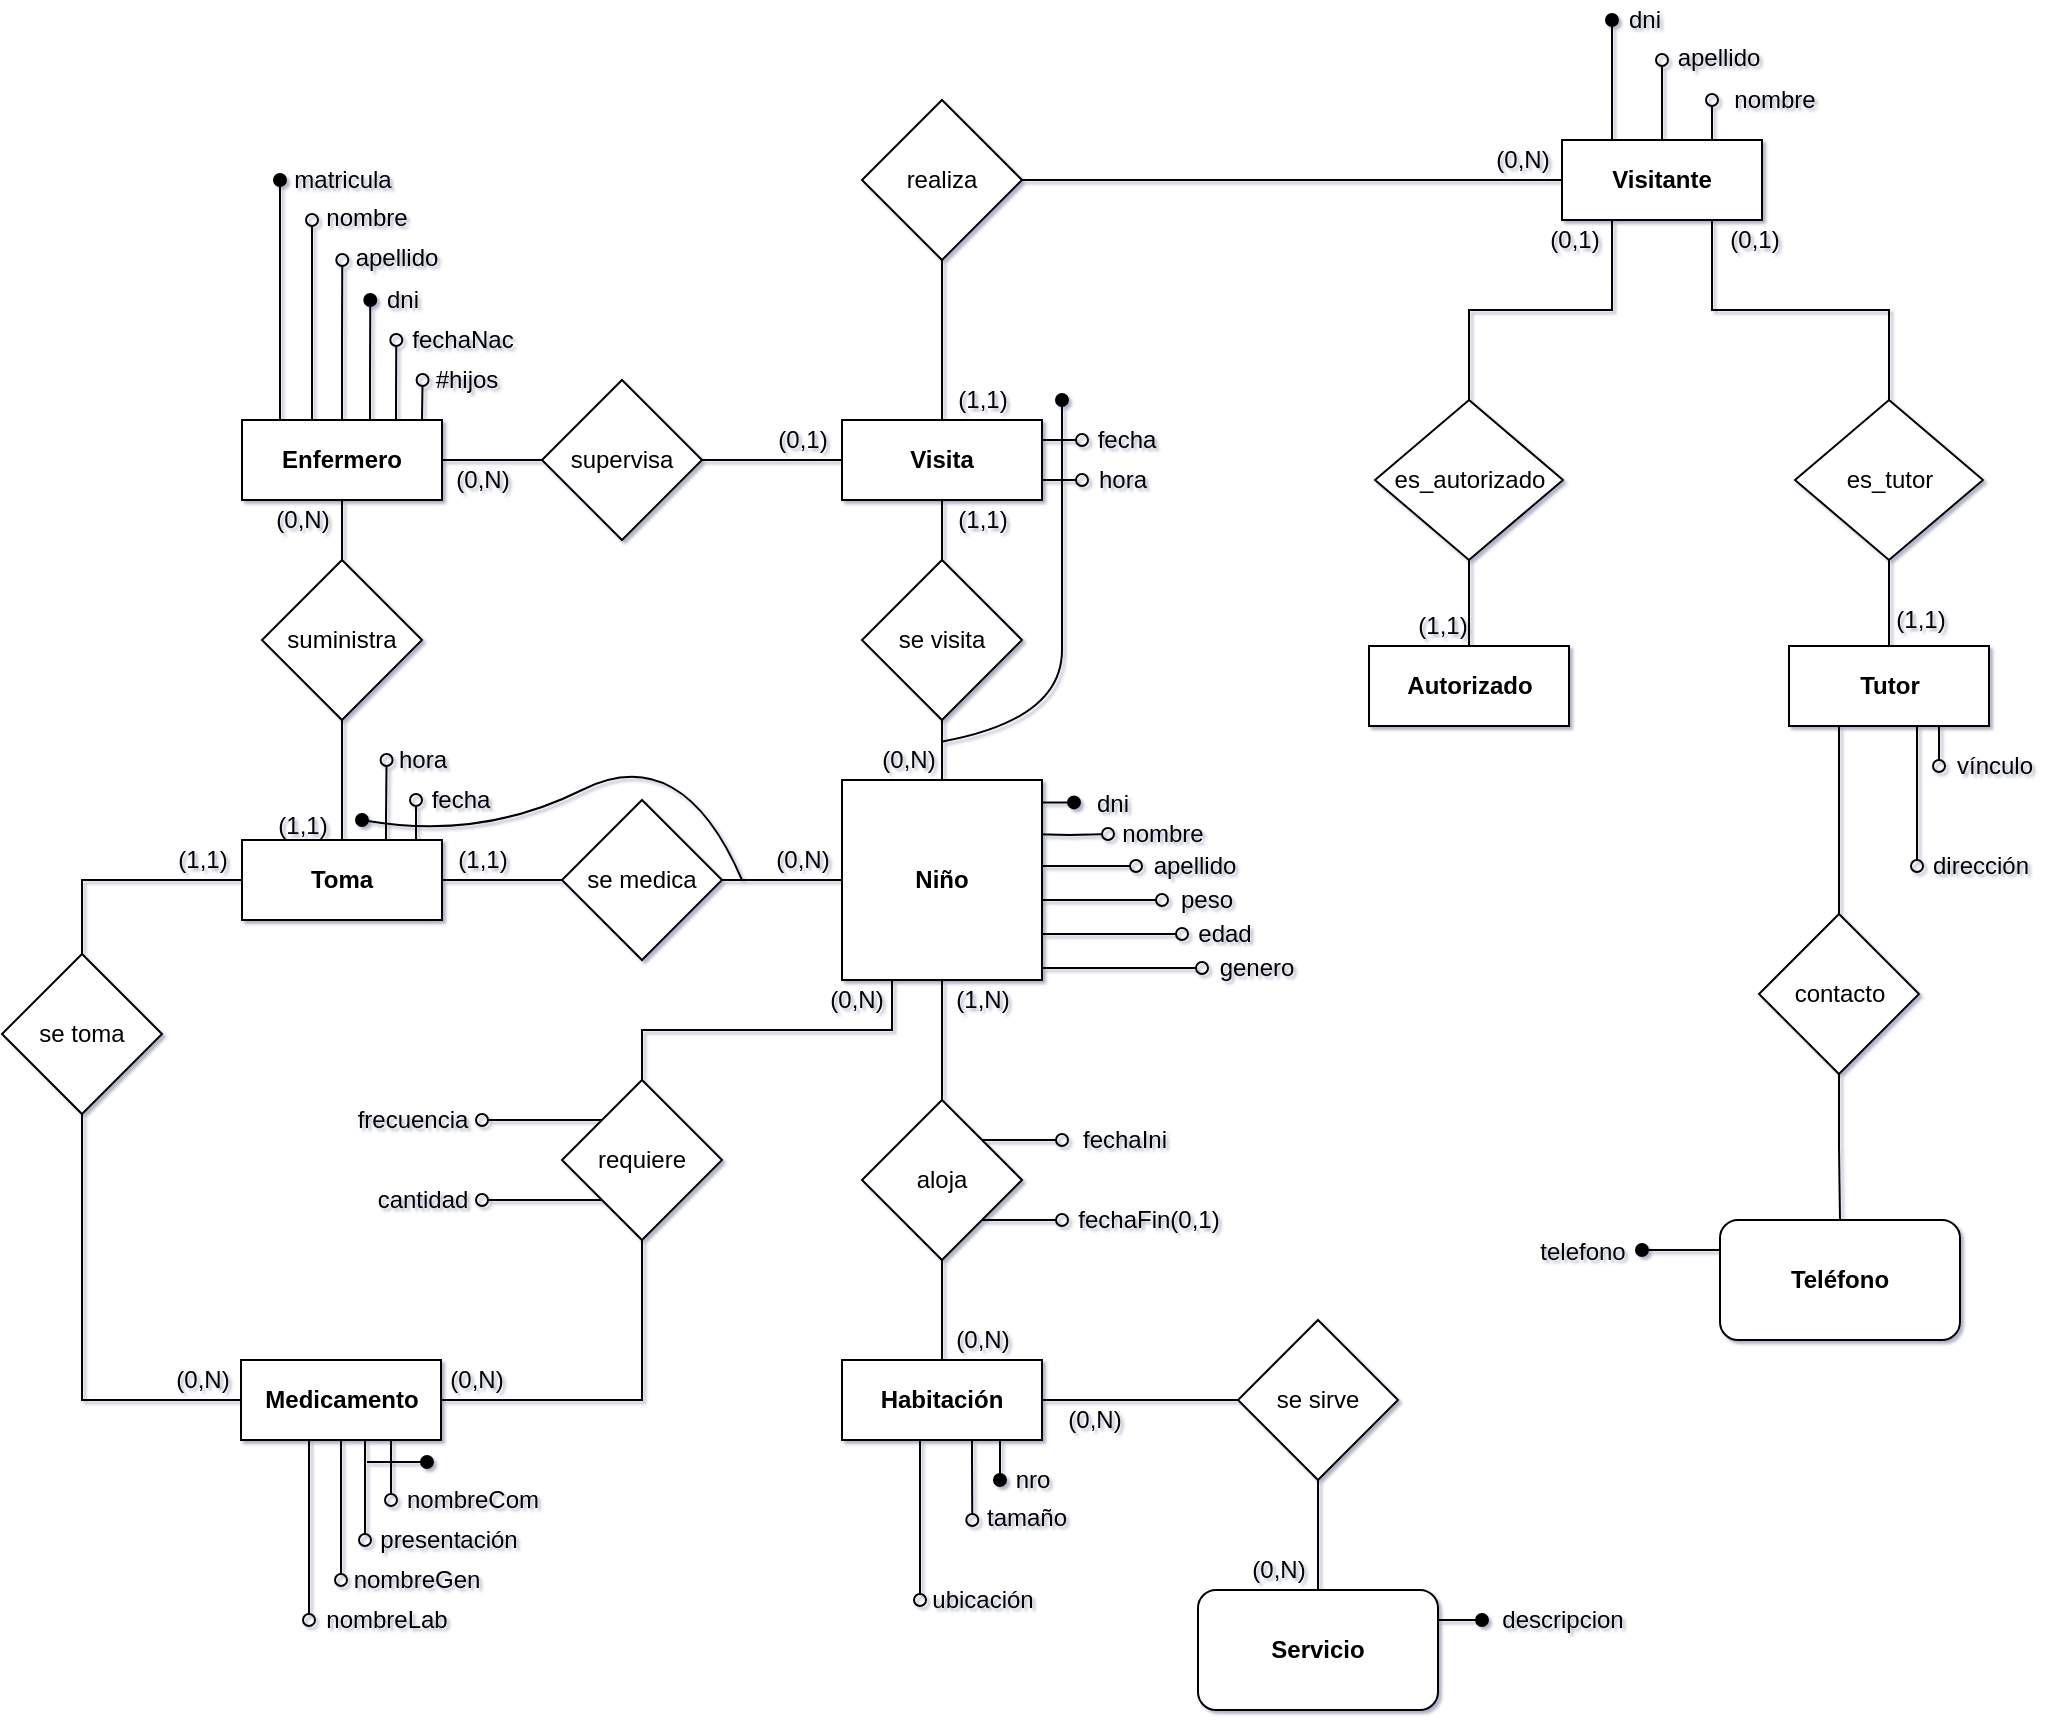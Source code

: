 <mxfile version="17.4.5" type="github"><diagram id="ZYVVKtb8utbKUZH2lx0a" name="Página-1"><mxGraphModel dx="1695" dy="1655" grid="1" gridSize="10" guides="1" tooltips="1" connect="1" arrows="1" fold="1" page="1" pageScale="1" pageWidth="827" pageHeight="1169" background="none" math="0" shadow="1"><root><mxCell id="0"/><mxCell id="1" parent="0"/><mxCell id="OvHx3TqHr2t8oJDqC7Or-1" style="edgeStyle=orthogonalEdgeStyle;rounded=0;orthogonalLoop=1;jettySize=auto;html=1;exitX=0.75;exitY=1;exitDx=0;exitDy=0;startArrow=none;startFill=0;endArrow=oval;endFill=1;" parent="1" edge="1"><mxGeometry relative="1" as="geometry"><mxPoint x="279" y="530" as="targetPoint"/><mxPoint x="279" y="510" as="sourcePoint"/></mxGeometry></mxCell><mxCell id="OvHx3TqHr2t8oJDqC7Or-2" style="edgeStyle=orthogonalEdgeStyle;rounded=0;orthogonalLoop=1;jettySize=auto;html=1;exitX=0.5;exitY=1;exitDx=0;exitDy=0;startArrow=none;startFill=0;endArrow=oval;endFill=0;" parent="1" edge="1"><mxGeometry relative="1" as="geometry"><mxPoint x="265.143" y="550" as="targetPoint"/><mxPoint x="265" y="510" as="sourcePoint"/><Array as="points"><mxPoint x="265" y="520"/><mxPoint x="265" y="520"/></Array></mxGeometry></mxCell><mxCell id="OvHx3TqHr2t8oJDqC7Or-4" style="edgeStyle=orthogonalEdgeStyle;rounded=0;orthogonalLoop=1;jettySize=auto;html=1;exitX=0.25;exitY=1;exitDx=0;exitDy=0;startArrow=none;startFill=0;endArrow=oval;endFill=0;" parent="1" edge="1"><mxGeometry relative="1" as="geometry"><mxPoint x="239" y="590" as="targetPoint"/><mxPoint x="239" y="510" as="sourcePoint"/></mxGeometry></mxCell><mxCell id="YLSnhemmMj4vCAvOX7F_-20" style="edgeStyle=orthogonalEdgeStyle;rounded=0;orthogonalLoop=1;jettySize=auto;html=1;exitX=1;exitY=0.5;exitDx=0;exitDy=0;entryX=0;entryY=0.5;entryDx=0;entryDy=0;endArrow=none;endFill=0;" edge="1" parent="1" source="ldB5xFA6lpnTHOYbWixm-1" target="YLSnhemmMj4vCAvOX7F_-19"><mxGeometry relative="1" as="geometry"/></mxCell><mxCell id="ldB5xFA6lpnTHOYbWixm-1" value="Habitación" style="rounded=0;whiteSpace=wrap;html=1;fontStyle=1" parent="1" vertex="1"><mxGeometry x="200" y="470" width="100" height="40" as="geometry"/></mxCell><mxCell id="OvHx3TqHr2t8oJDqC7Or-9" style="edgeStyle=orthogonalEdgeStyle;rounded=0;orthogonalLoop=1;jettySize=auto;html=1;exitX=0.75;exitY=0;exitDx=0;exitDy=0;startArrow=none;startFill=0;endArrow=oval;endFill=0;" parent="1" edge="1"><mxGeometry relative="1" as="geometry"><mxPoint x="-9.714" y="-20" as="targetPoint"/><mxPoint x="-10" as="sourcePoint"/></mxGeometry></mxCell><mxCell id="OvHx3TqHr2t8oJDqC7Or-10" style="edgeStyle=orthogonalEdgeStyle;rounded=0;orthogonalLoop=1;jettySize=auto;html=1;exitX=0.5;exitY=0;exitDx=0;exitDy=0;startArrow=none;startFill=0;endArrow=oval;endFill=0;" parent="1" edge="1"><mxGeometry relative="1" as="geometry"><mxPoint x="-22.857" y="-40" as="targetPoint"/><mxPoint x="-23" as="sourcePoint"/><Array as="points"><mxPoint x="-23" y="-10"/><mxPoint x="-23" y="-10"/></Array></mxGeometry></mxCell><mxCell id="OvHx3TqHr2t8oJDqC7Or-11" style="edgeStyle=orthogonalEdgeStyle;rounded=0;orthogonalLoop=1;jettySize=auto;html=1;exitX=0.5;exitY=0;exitDx=0;exitDy=0;startArrow=none;startFill=0;endArrow=oval;endFill=1;" parent="1" edge="1"><mxGeometry relative="1" as="geometry"><mxPoint x="-35.857" y="-60" as="targetPoint"/><mxPoint x="-36" as="sourcePoint"/><Array as="points"><mxPoint x="-36" y="-20"/><mxPoint x="-36" y="-20"/></Array></mxGeometry></mxCell><mxCell id="OvHx3TqHr2t8oJDqC7Or-12" style="edgeStyle=orthogonalEdgeStyle;rounded=0;orthogonalLoop=1;jettySize=auto;html=1;exitX=0.5;exitY=0;exitDx=0;exitDy=0;startArrow=none;startFill=0;endArrow=oval;endFill=0;" parent="1" source="ldB5xFA6lpnTHOYbWixm-2" edge="1"><mxGeometry relative="1" as="geometry"><mxPoint x="-49.857" y="-80" as="targetPoint"/></mxGeometry></mxCell><mxCell id="OvHx3TqHr2t8oJDqC7Or-13" style="edgeStyle=orthogonalEdgeStyle;rounded=0;orthogonalLoop=1;jettySize=auto;html=1;exitX=0.25;exitY=0;exitDx=0;exitDy=0;startArrow=none;startFill=0;endArrow=oval;endFill=0;" parent="1" edge="1"><mxGeometry relative="1" as="geometry"><mxPoint x="-65" y="-100" as="targetPoint"/><mxPoint x="-65" as="sourcePoint"/></mxGeometry></mxCell><mxCell id="OvHx3TqHr2t8oJDqC7Or-14" style="edgeStyle=orthogonalEdgeStyle;rounded=0;orthogonalLoop=1;jettySize=auto;html=1;exitX=0.25;exitY=0;exitDx=0;exitDy=0;startArrow=none;startFill=0;endArrow=oval;endFill=1;" parent="1" edge="1"><mxGeometry relative="1" as="geometry"><mxPoint x="-81" y="-120" as="targetPoint"/><mxPoint x="-81" as="sourcePoint"/></mxGeometry></mxCell><mxCell id="ldB5xFA6lpnTHOYbWixm-2" value="Enfermero" style="rounded=0;whiteSpace=wrap;html=1;fontStyle=1" parent="1" vertex="1"><mxGeometry x="-100" width="100" height="40" as="geometry"/></mxCell><mxCell id="ldB5xFA6lpnTHOYbWixm-5" style="rounded=0;orthogonalLoop=1;jettySize=auto;html=1;exitX=0.5;exitY=1;exitDx=0;exitDy=0;entryX=0.5;entryY=0;entryDx=0;entryDy=0;edgeStyle=orthogonalEdgeStyle;endArrow=none;endFill=0;" parent="1" source="ldB5xFA6lpnTHOYbWixm-3" target="ldB5xFA6lpnTHOYbWixm-4" edge="1"><mxGeometry relative="1" as="geometry"/></mxCell><mxCell id="OvHx3TqHr2t8oJDqC7Or-21" style="edgeStyle=orthogonalEdgeStyle;rounded=0;orthogonalLoop=1;jettySize=auto;html=1;exitX=0.983;exitY=0.142;exitDx=0;exitDy=0;startArrow=none;startFill=0;endArrow=oval;endFill=1;exitPerimeter=0;" parent="1" edge="1"><mxGeometry relative="1" as="geometry"><mxPoint x="316" y="191" as="targetPoint"/><mxPoint x="284.3" y="191.2" as="sourcePoint"/></mxGeometry></mxCell><mxCell id="OvHx3TqHr2t8oJDqC7Or-23" style="edgeStyle=orthogonalEdgeStyle;rounded=0;orthogonalLoop=1;jettySize=auto;html=1;exitX=1;exitY=0.75;exitDx=0;exitDy=0;startArrow=none;startFill=0;endArrow=oval;endFill=0;" parent="1" edge="1"><mxGeometry relative="1" as="geometry"><mxPoint x="293" y="207" as="sourcePoint"/><mxPoint x="333" y="207" as="targetPoint"/></mxGeometry></mxCell><mxCell id="OvHx3TqHr2t8oJDqC7Or-25" style="edgeStyle=orthogonalEdgeStyle;rounded=0;orthogonalLoop=1;jettySize=auto;html=1;exitX=1;exitY=0.5;exitDx=0;exitDy=0;startArrow=none;startFill=0;endArrow=oval;endFill=0;" parent="1" edge="1"><mxGeometry relative="1" as="geometry"><mxPoint x="347" y="223" as="targetPoint"/><mxPoint x="297" y="223" as="sourcePoint"/></mxGeometry></mxCell><mxCell id="OvHx3TqHr2t8oJDqC7Or-27" style="edgeStyle=orthogonalEdgeStyle;rounded=0;orthogonalLoop=1;jettySize=auto;html=1;exitX=1;exitY=0.75;exitDx=0;exitDy=0;startArrow=none;startFill=0;endArrow=oval;endFill=0;" parent="1" edge="1"><mxGeometry relative="1" as="geometry"><mxPoint x="360" y="240" as="targetPoint"/><mxPoint x="300" y="240" as="sourcePoint"/></mxGeometry></mxCell><mxCell id="OvHx3TqHr2t8oJDqC7Or-30" style="rounded=0;orthogonalLoop=1;jettySize=auto;html=1;exitX=1;exitY=1;exitDx=0;exitDy=0;startArrow=none;startFill=0;endArrow=oval;endFill=0;" parent="1" edge="1"><mxGeometry relative="1" as="geometry"><mxPoint x="370" y="257" as="targetPoint"/><mxPoint x="300" y="257" as="sourcePoint"/></mxGeometry></mxCell><mxCell id="OvHx3TqHr2t8oJDqC7Or-32" style="edgeStyle=none;rounded=0;orthogonalLoop=1;jettySize=auto;html=1;exitX=1;exitY=1;exitDx=0;exitDy=0;startArrow=none;startFill=0;endArrow=oval;endFill=0;" parent="1" edge="1"><mxGeometry relative="1" as="geometry"><mxPoint x="380" y="274" as="targetPoint"/><mxPoint x="300" y="274" as="sourcePoint"/></mxGeometry></mxCell><mxCell id="OvHx3TqHr2t8oJDqC7Or-88" style="edgeStyle=orthogonalEdgeStyle;rounded=0;orthogonalLoop=1;jettySize=auto;html=1;exitX=0.25;exitY=1;exitDx=0;exitDy=0;entryX=0.5;entryY=0;entryDx=0;entryDy=0;startArrow=none;startFill=0;endArrow=none;endFill=0;" parent="1" source="ldB5xFA6lpnTHOYbWixm-3" target="OvHx3TqHr2t8oJDqC7Or-85" edge="1"><mxGeometry relative="1" as="geometry"/></mxCell><mxCell id="ldB5xFA6lpnTHOYbWixm-3" value="Niño" style="rounded=0;whiteSpace=wrap;html=1;fontStyle=1" parent="1" vertex="1"><mxGeometry x="200" y="180" width="100" height="100" as="geometry"/></mxCell><mxCell id="ldB5xFA6lpnTHOYbWixm-6" style="edgeStyle=orthogonalEdgeStyle;rounded=0;orthogonalLoop=1;jettySize=auto;html=1;exitX=0.5;exitY=1;exitDx=0;exitDy=0;entryX=0.5;entryY=0;entryDx=0;entryDy=0;endArrow=none;endFill=0;" parent="1" source="ldB5xFA6lpnTHOYbWixm-4" target="ldB5xFA6lpnTHOYbWixm-1" edge="1"><mxGeometry relative="1" as="geometry"/></mxCell><mxCell id="v-rBTAr1B4yWfYjMJ2wU-1" style="edgeStyle=orthogonalEdgeStyle;rounded=0;orthogonalLoop=1;jettySize=auto;html=1;exitX=1;exitY=0;exitDx=0;exitDy=0;endArrow=oval;endFill=0;" parent="1" source="ldB5xFA6lpnTHOYbWixm-4" edge="1"><mxGeometry relative="1" as="geometry"><mxPoint x="310" y="360" as="targetPoint"/></mxGeometry></mxCell><mxCell id="v-rBTAr1B4yWfYjMJ2wU-2" style="edgeStyle=orthogonalEdgeStyle;rounded=0;orthogonalLoop=1;jettySize=auto;html=1;exitX=1;exitY=1;exitDx=0;exitDy=0;endArrow=oval;endFill=0;" parent="1" source="ldB5xFA6lpnTHOYbWixm-4" edge="1"><mxGeometry relative="1" as="geometry"><mxPoint x="310" y="400" as="targetPoint"/></mxGeometry></mxCell><mxCell id="ldB5xFA6lpnTHOYbWixm-4" value="aloja" style="rhombus;whiteSpace=wrap;html=1;" parent="1" vertex="1"><mxGeometry x="210" y="340" width="80" height="80" as="geometry"/></mxCell><mxCell id="OvHx3TqHr2t8oJDqC7Or-34" style="edgeStyle=none;rounded=0;orthogonalLoop=1;jettySize=auto;html=1;exitX=0.75;exitY=1;exitDx=0;exitDy=0;startArrow=none;startFill=0;endArrow=oval;endFill=0;" parent="1" source="ldB5xFA6lpnTHOYbWixm-7" edge="1"><mxGeometry relative="1" as="geometry"><mxPoint x="-25.5" y="540" as="targetPoint"/></mxGeometry></mxCell><mxCell id="OvHx3TqHr2t8oJDqC7Or-35" style="edgeStyle=orthogonalEdgeStyle;rounded=0;orthogonalLoop=1;jettySize=auto;html=1;exitX=0.75;exitY=1;exitDx=0;exitDy=0;startArrow=none;startFill=0;endArrow=oval;endFill=0;" parent="1" source="ldB5xFA6lpnTHOYbWixm-7" edge="1"><mxGeometry relative="1" as="geometry"><mxPoint x="-38.5" y="560" as="targetPoint"/><mxPoint x="-38.5" y="520" as="sourcePoint"/><Array as="points"><mxPoint x="-38.5" y="510"/></Array></mxGeometry></mxCell><mxCell id="OvHx3TqHr2t8oJDqC7Or-36" style="edgeStyle=none;rounded=0;orthogonalLoop=1;jettySize=auto;html=1;exitX=0.5;exitY=1;exitDx=0;exitDy=0;startArrow=none;startFill=0;endArrow=oval;endFill=0;" parent="1" source="ldB5xFA6lpnTHOYbWixm-7" edge="1"><mxGeometry relative="1" as="geometry"><mxPoint x="-50.5" y="580" as="targetPoint"/></mxGeometry></mxCell><mxCell id="OvHx3TqHr2t8oJDqC7Or-37" style="edgeStyle=orthogonalEdgeStyle;rounded=0;orthogonalLoop=1;jettySize=auto;html=1;exitX=0.5;exitY=1;exitDx=0;exitDy=0;startArrow=none;startFill=0;endArrow=oval;endFill=0;" parent="1" source="ldB5xFA6lpnTHOYbWixm-7" edge="1"><mxGeometry relative="1" as="geometry"><mxPoint x="-66.5" y="600" as="targetPoint"/><mxPoint x="-66.5" y="520" as="sourcePoint"/><Array as="points"><mxPoint x="-66.5" y="510"/></Array></mxGeometry></mxCell><mxCell id="ldB5xFA6lpnTHOYbWixm-7" value="Medicamento" style="rounded=0;whiteSpace=wrap;html=1;fontStyle=1" parent="1" vertex="1"><mxGeometry x="-100.5" y="470" width="100" height="40" as="geometry"/></mxCell><mxCell id="OvHx3TqHr2t8oJDqC7Or-55" style="edgeStyle=orthogonalEdgeStyle;rounded=0;orthogonalLoop=1;jettySize=auto;html=1;exitX=0.75;exitY=1;exitDx=0;exitDy=0;startArrow=none;startFill=0;endArrow=oval;endFill=0;" parent="1" source="ldB5xFA6lpnTHOYbWixm-8" edge="1"><mxGeometry relative="1" as="geometry"><mxPoint x="748.5" y="173" as="targetPoint"/></mxGeometry></mxCell><mxCell id="OvHx3TqHr2t8oJDqC7Or-57" style="edgeStyle=orthogonalEdgeStyle;rounded=0;orthogonalLoop=1;jettySize=auto;html=1;exitX=0.25;exitY=1;exitDx=0;exitDy=0;startArrow=none;startFill=0;endArrow=oval;endFill=0;" parent="1" edge="1"><mxGeometry relative="1" as="geometry"><mxPoint x="737.5" y="223" as="targetPoint"/><mxPoint x="737.5" y="153" as="sourcePoint"/></mxGeometry></mxCell><mxCell id="YLSnhemmMj4vCAvOX7F_-8" style="edgeStyle=orthogonalEdgeStyle;rounded=0;orthogonalLoop=1;jettySize=auto;html=1;exitX=0.25;exitY=1;exitDx=0;exitDy=0;entryX=0.5;entryY=0;entryDx=0;entryDy=0;endArrow=none;endFill=0;" edge="1" parent="1" source="ldB5xFA6lpnTHOYbWixm-8" target="YLSnhemmMj4vCAvOX7F_-7"><mxGeometry relative="1" as="geometry"/></mxCell><mxCell id="ldB5xFA6lpnTHOYbWixm-8" value="Tutor" style="rounded=0;whiteSpace=wrap;html=1;fontStyle=1" parent="1" vertex="1"><mxGeometry x="673.5" y="113" width="100" height="40" as="geometry"/></mxCell><mxCell id="ldB5xFA6lpnTHOYbWixm-9" value="Autorizado" style="rounded=0;whiteSpace=wrap;html=1;fontStyle=1" parent="1" vertex="1"><mxGeometry x="463.5" y="113" width="100" height="40" as="geometry"/></mxCell><mxCell id="ldB5xFA6lpnTHOYbWixm-13" style="edgeStyle=orthogonalEdgeStyle;rounded=0;orthogonalLoop=1;jettySize=auto;html=1;exitX=0.5;exitY=1;exitDx=0;exitDy=0;entryX=0.5;entryY=0;entryDx=0;entryDy=0;endArrow=none;endFill=0;" parent="1" source="ldB5xFA6lpnTHOYbWixm-10" target="ldB5xFA6lpnTHOYbWixm-11" edge="1"><mxGeometry relative="1" as="geometry"/></mxCell><mxCell id="ldB5xFA6lpnTHOYbWixm-15" style="edgeStyle=orthogonalEdgeStyle;rounded=0;orthogonalLoop=1;jettySize=auto;html=1;exitX=0.5;exitY=0;exitDx=0;exitDy=0;entryX=0.5;entryY=1;entryDx=0;entryDy=0;endArrow=none;endFill=0;" parent="1" source="ldB5xFA6lpnTHOYbWixm-10" target="ldB5xFA6lpnTHOYbWixm-14" edge="1"><mxGeometry relative="1" as="geometry"/></mxCell><mxCell id="OvHx3TqHr2t8oJDqC7Or-64" style="edgeStyle=orthogonalEdgeStyle;rounded=0;orthogonalLoop=1;jettySize=auto;html=1;exitX=1;exitY=0.25;exitDx=0;exitDy=0;startArrow=none;startFill=0;endArrow=oval;endFill=0;" parent="1" source="ldB5xFA6lpnTHOYbWixm-10" edge="1"><mxGeometry relative="1" as="geometry"><mxPoint x="320" y="10" as="targetPoint"/></mxGeometry></mxCell><mxCell id="OvHx3TqHr2t8oJDqC7Or-66" style="edgeStyle=orthogonalEdgeStyle;rounded=0;orthogonalLoop=1;jettySize=auto;html=1;exitX=1;exitY=0.75;exitDx=0;exitDy=0;startArrow=none;startFill=0;endArrow=oval;endFill=0;" parent="1" source="ldB5xFA6lpnTHOYbWixm-10" edge="1"><mxGeometry relative="1" as="geometry"><mxPoint x="320" y="30" as="targetPoint"/></mxGeometry></mxCell><mxCell id="ldB5xFA6lpnTHOYbWixm-10" value="Visita" style="rounded=0;whiteSpace=wrap;html=1;fontStyle=1" parent="1" vertex="1"><mxGeometry x="200" width="100" height="40" as="geometry"/></mxCell><mxCell id="ldB5xFA6lpnTHOYbWixm-12" style="edgeStyle=orthogonalEdgeStyle;rounded=0;orthogonalLoop=1;jettySize=auto;html=1;exitX=0.5;exitY=1;exitDx=0;exitDy=0;entryX=0.5;entryY=0;entryDx=0;entryDy=0;endArrow=none;endFill=0;" parent="1" source="ldB5xFA6lpnTHOYbWixm-11" target="ldB5xFA6lpnTHOYbWixm-3" edge="1"><mxGeometry relative="1" as="geometry"/></mxCell><mxCell id="ldB5xFA6lpnTHOYbWixm-11" value="se visita" style="rhombus;whiteSpace=wrap;html=1;" parent="1" vertex="1"><mxGeometry x="210" y="70" width="80" height="80" as="geometry"/></mxCell><mxCell id="ldB5xFA6lpnTHOYbWixm-34" style="edgeStyle=orthogonalEdgeStyle;rounded=0;orthogonalLoop=1;jettySize=auto;html=1;exitX=1;exitY=0.5;exitDx=0;exitDy=0;entryX=0;entryY=0.5;entryDx=0;entryDy=0;endArrow=none;endFill=0;" parent="1" source="ldB5xFA6lpnTHOYbWixm-14" target="ldB5xFA6lpnTHOYbWixm-30" edge="1"><mxGeometry relative="1" as="geometry"/></mxCell><mxCell id="ldB5xFA6lpnTHOYbWixm-14" value="realiza" style="rhombus;whiteSpace=wrap;html=1;" parent="1" vertex="1"><mxGeometry x="210" y="-160" width="80" height="80" as="geometry"/></mxCell><mxCell id="ldB5xFA6lpnTHOYbWixm-18" style="edgeStyle=orthogonalEdgeStyle;rounded=0;orthogonalLoop=1;jettySize=auto;html=1;exitX=1;exitY=0.5;exitDx=0;exitDy=0;entryX=0;entryY=0.5;entryDx=0;entryDy=0;endArrow=none;endFill=0;" parent="1" source="ldB5xFA6lpnTHOYbWixm-17" target="ldB5xFA6lpnTHOYbWixm-10" edge="1"><mxGeometry relative="1" as="geometry"/></mxCell><mxCell id="ldB5xFA6lpnTHOYbWixm-19" style="edgeStyle=orthogonalEdgeStyle;rounded=0;orthogonalLoop=1;jettySize=auto;html=1;exitX=0;exitY=0.5;exitDx=0;exitDy=0;entryX=1;entryY=0.5;entryDx=0;entryDy=0;endArrow=none;endFill=0;" parent="1" source="ldB5xFA6lpnTHOYbWixm-17" target="ldB5xFA6lpnTHOYbWixm-2" edge="1"><mxGeometry relative="1" as="geometry"/></mxCell><mxCell id="ldB5xFA6lpnTHOYbWixm-17" value="supervisa" style="rhombus;whiteSpace=wrap;html=1;" parent="1" vertex="1"><mxGeometry x="50" y="-20" width="80" height="80" as="geometry"/></mxCell><mxCell id="ldB5xFA6lpnTHOYbWixm-22" style="edgeStyle=orthogonalEdgeStyle;rounded=0;orthogonalLoop=1;jettySize=auto;html=1;exitX=0.5;exitY=0;exitDx=0;exitDy=0;entryX=0.5;entryY=1;entryDx=0;entryDy=0;endArrow=none;endFill=0;" parent="1" source="ldB5xFA6lpnTHOYbWixm-20" target="ldB5xFA6lpnTHOYbWixm-2" edge="1"><mxGeometry relative="1" as="geometry"/></mxCell><mxCell id="ldB5xFA6lpnTHOYbWixm-23" style="edgeStyle=orthogonalEdgeStyle;rounded=0;orthogonalLoop=1;jettySize=auto;html=1;exitX=0.5;exitY=1;exitDx=0;exitDy=0;entryX=0.5;entryY=0;entryDx=0;entryDy=0;endArrow=none;endFill=0;" parent="1" source="ldB5xFA6lpnTHOYbWixm-20" target="ldB5xFA6lpnTHOYbWixm-21" edge="1"><mxGeometry relative="1" as="geometry"/></mxCell><mxCell id="ldB5xFA6lpnTHOYbWixm-20" value="suministra" style="rhombus;whiteSpace=wrap;html=1;" parent="1" vertex="1"><mxGeometry x="-90" y="70" width="80" height="80" as="geometry"/></mxCell><mxCell id="ldB5xFA6lpnTHOYbWixm-25" style="edgeStyle=orthogonalEdgeStyle;rounded=0;orthogonalLoop=1;jettySize=auto;html=1;exitX=1;exitY=0.5;exitDx=0;exitDy=0;entryX=0;entryY=0.5;entryDx=0;entryDy=0;endArrow=none;endFill=0;" parent="1" source="ldB5xFA6lpnTHOYbWixm-21" target="ldB5xFA6lpnTHOYbWixm-24" edge="1"><mxGeometry relative="1" as="geometry"/></mxCell><mxCell id="ldB5xFA6lpnTHOYbWixm-28" style="edgeStyle=orthogonalEdgeStyle;rounded=0;orthogonalLoop=1;jettySize=auto;html=1;exitX=0;exitY=0.5;exitDx=0;exitDy=0;entryX=0.5;entryY=0;entryDx=0;entryDy=0;endArrow=none;endFill=0;" parent="1" source="ldB5xFA6lpnTHOYbWixm-21" target="ldB5xFA6lpnTHOYbWixm-27" edge="1"><mxGeometry relative="1" as="geometry"/></mxCell><mxCell id="OvHx3TqHr2t8oJDqC7Or-86" style="edgeStyle=orthogonalEdgeStyle;rounded=0;orthogonalLoop=1;jettySize=auto;html=1;exitX=0.75;exitY=0;exitDx=0;exitDy=0;startArrow=none;startFill=0;endArrow=oval;endFill=0;" parent="1" edge="1"><mxGeometry relative="1" as="geometry"><mxPoint x="-27.714" y="170" as="targetPoint"/><mxPoint x="-28" y="210" as="sourcePoint"/><Array as="points"><mxPoint x="-28" y="200"/><mxPoint x="-28" y="200"/></Array></mxGeometry></mxCell><mxCell id="ldB5xFA6lpnTHOYbWixm-21" value="Toma" style="rounded=0;whiteSpace=wrap;html=1;fontStyle=1" parent="1" vertex="1"><mxGeometry x="-100" y="210" width="100" height="40" as="geometry"/></mxCell><mxCell id="ldB5xFA6lpnTHOYbWixm-26" style="edgeStyle=orthogonalEdgeStyle;rounded=0;orthogonalLoop=1;jettySize=auto;html=1;exitX=1;exitY=0.5;exitDx=0;exitDy=0;entryX=0;entryY=0.5;entryDx=0;entryDy=0;endArrow=none;endFill=0;" parent="1" source="ldB5xFA6lpnTHOYbWixm-24" target="ldB5xFA6lpnTHOYbWixm-3" edge="1"><mxGeometry relative="1" as="geometry"/></mxCell><mxCell id="OvHx3TqHr2t8oJDqC7Or-80" style="edgeStyle=orthogonalEdgeStyle;rounded=0;orthogonalLoop=1;jettySize=auto;html=1;exitX=0.5;exitY=0;exitDx=0;exitDy=0;startArrow=none;startFill=0;endArrow=oval;endFill=0;" parent="1" edge="1"><mxGeometry relative="1" as="geometry"><mxPoint x="-13" y="190" as="targetPoint"/><mxPoint x="-13" y="210" as="sourcePoint"/></mxGeometry></mxCell><mxCell id="ldB5xFA6lpnTHOYbWixm-24" value="se medica" style="rhombus;whiteSpace=wrap;html=1;" parent="1" vertex="1"><mxGeometry x="60" y="190" width="80" height="80" as="geometry"/></mxCell><mxCell id="ldB5xFA6lpnTHOYbWixm-29" style="edgeStyle=orthogonalEdgeStyle;rounded=0;orthogonalLoop=1;jettySize=auto;html=1;exitX=0.5;exitY=1;exitDx=0;exitDy=0;entryX=0;entryY=0.5;entryDx=0;entryDy=0;endArrow=none;endFill=0;" parent="1" source="ldB5xFA6lpnTHOYbWixm-27" target="ldB5xFA6lpnTHOYbWixm-7" edge="1"><mxGeometry relative="1" as="geometry"/></mxCell><mxCell id="OvHx3TqHr2t8oJDqC7Or-45" style="edgeStyle=orthogonalEdgeStyle;rounded=0;orthogonalLoop=1;jettySize=auto;html=1;exitX=0;exitY=0;exitDx=0;exitDy=0;startArrow=none;startFill=0;endArrow=oval;endFill=0;" parent="1" edge="1"><mxGeometry relative="1" as="geometry"><mxPoint x="20" y="350" as="targetPoint"/><mxPoint x="80" y="350" as="sourcePoint"/></mxGeometry></mxCell><mxCell id="OvHx3TqHr2t8oJDqC7Or-47" style="edgeStyle=orthogonalEdgeStyle;rounded=0;orthogonalLoop=1;jettySize=auto;html=1;exitX=0;exitY=1;exitDx=0;exitDy=0;startArrow=none;startFill=0;endArrow=oval;endFill=0;" parent="1" edge="1"><mxGeometry relative="1" as="geometry"><mxPoint x="20" y="390" as="targetPoint"/><mxPoint x="80" y="390" as="sourcePoint"/></mxGeometry></mxCell><mxCell id="ldB5xFA6lpnTHOYbWixm-27" value="se toma" style="rhombus;whiteSpace=wrap;html=1;" parent="1" vertex="1"><mxGeometry x="-220" y="267" width="80" height="80" as="geometry"/></mxCell><mxCell id="OvHx3TqHr2t8oJDqC7Or-49" style="edgeStyle=orthogonalEdgeStyle;rounded=0;orthogonalLoop=1;jettySize=auto;html=1;exitX=0.25;exitY=0;exitDx=0;exitDy=0;startArrow=none;startFill=0;endArrow=oval;endFill=1;" parent="1" source="ldB5xFA6lpnTHOYbWixm-30" edge="1"><mxGeometry relative="1" as="geometry"><mxPoint x="585" y="-200" as="targetPoint"/></mxGeometry></mxCell><mxCell id="OvHx3TqHr2t8oJDqC7Or-51" style="edgeStyle=orthogonalEdgeStyle;rounded=0;orthogonalLoop=1;jettySize=auto;html=1;exitX=0.5;exitY=0;exitDx=0;exitDy=0;startArrow=none;startFill=0;endArrow=oval;endFill=0;" parent="1" source="ldB5xFA6lpnTHOYbWixm-30" edge="1"><mxGeometry relative="1" as="geometry"><mxPoint x="610" y="-180" as="targetPoint"/></mxGeometry></mxCell><mxCell id="OvHx3TqHr2t8oJDqC7Or-53" style="edgeStyle=orthogonalEdgeStyle;rounded=0;orthogonalLoop=1;jettySize=auto;html=1;exitX=0.75;exitY=0;exitDx=0;exitDy=0;startArrow=none;startFill=0;endArrow=oval;endFill=0;" parent="1" source="ldB5xFA6lpnTHOYbWixm-30" edge="1"><mxGeometry relative="1" as="geometry"><mxPoint x="635" y="-160" as="targetPoint"/></mxGeometry></mxCell><mxCell id="YLSnhemmMj4vCAvOX7F_-3" style="edgeStyle=orthogonalEdgeStyle;rounded=0;orthogonalLoop=1;jettySize=auto;html=1;exitX=0.25;exitY=1;exitDx=0;exitDy=0;entryX=0.5;entryY=0;entryDx=0;entryDy=0;endArrow=none;endFill=0;" edge="1" parent="1" source="ldB5xFA6lpnTHOYbWixm-30" target="YLSnhemmMj4vCAvOX7F_-1"><mxGeometry relative="1" as="geometry"/></mxCell><mxCell id="YLSnhemmMj4vCAvOX7F_-5" style="edgeStyle=orthogonalEdgeStyle;rounded=0;orthogonalLoop=1;jettySize=auto;html=1;exitX=0.75;exitY=1;exitDx=0;exitDy=0;entryX=0.5;entryY=0;entryDx=0;entryDy=0;endArrow=none;endFill=0;" edge="1" parent="1" source="ldB5xFA6lpnTHOYbWixm-30" target="YLSnhemmMj4vCAvOX7F_-2"><mxGeometry relative="1" as="geometry"/></mxCell><mxCell id="ldB5xFA6lpnTHOYbWixm-30" value="Visitante" style="rounded=0;whiteSpace=wrap;html=1;fontStyle=1" parent="1" vertex="1"><mxGeometry x="560" y="-140" width="100" height="40" as="geometry"/></mxCell><mxCell id="ldB5xFA6lpnTHOYbWixm-35" value="(1,N)" style="text;html=1;align=center;verticalAlign=middle;resizable=0;points=[];autosize=1;strokeColor=none;fillColor=none;" parent="1" vertex="1"><mxGeometry x="250" y="280" width="40" height="20" as="geometry"/></mxCell><mxCell id="ldB5xFA6lpnTHOYbWixm-37" value="(0,N)" style="text;html=1;align=center;verticalAlign=middle;resizable=0;points=[];autosize=1;strokeColor=none;fillColor=none;" parent="1" vertex="1"><mxGeometry x="250" y="450" width="40" height="20" as="geometry"/></mxCell><mxCell id="OvHx3TqHr2t8oJDqC7Or-5" value="nro" style="text;html=1;align=center;verticalAlign=middle;resizable=0;points=[];autosize=1;strokeColor=none;fillColor=none;" parent="1" vertex="1"><mxGeometry x="280" y="520" width="30" height="20" as="geometry"/></mxCell><mxCell id="OvHx3TqHr2t8oJDqC7Or-6" value="tamaño" style="text;html=1;align=center;verticalAlign=middle;resizable=0;points=[];autosize=1;strokeColor=none;fillColor=none;" parent="1" vertex="1"><mxGeometry x="262" y="539" width="60" height="20" as="geometry"/></mxCell><mxCell id="OvHx3TqHr2t8oJDqC7Or-8" value="ubicación" style="text;html=1;align=center;verticalAlign=middle;resizable=0;points=[];autosize=1;strokeColor=none;fillColor=none;" parent="1" vertex="1"><mxGeometry x="235" y="580" width="70" height="20" as="geometry"/></mxCell><mxCell id="OvHx3TqHr2t8oJDqC7Or-15" value="matricula" style="text;html=1;align=center;verticalAlign=middle;resizable=0;points=[];autosize=1;strokeColor=none;fillColor=none;" parent="1" vertex="1"><mxGeometry x="-80" y="-130" width="60" height="20" as="geometry"/></mxCell><mxCell id="OvHx3TqHr2t8oJDqC7Or-16" value="nombre" style="text;html=1;align=center;verticalAlign=middle;resizable=0;points=[];autosize=1;strokeColor=none;fillColor=none;" parent="1" vertex="1"><mxGeometry x="-68" y="-111" width="60" height="20" as="geometry"/></mxCell><mxCell id="OvHx3TqHr2t8oJDqC7Or-17" value="apellido" style="text;html=1;align=center;verticalAlign=middle;resizable=0;points=[];autosize=1;strokeColor=none;fillColor=none;" parent="1" vertex="1"><mxGeometry x="-53" y="-91" width="60" height="20" as="geometry"/></mxCell><mxCell id="OvHx3TqHr2t8oJDqC7Or-18" value="dni" style="text;html=1;align=center;verticalAlign=middle;resizable=0;points=[];autosize=1;strokeColor=none;fillColor=none;" parent="1" vertex="1"><mxGeometry x="-35" y="-70" width="30" height="20" as="geometry"/></mxCell><mxCell id="OvHx3TqHr2t8oJDqC7Or-19" value="fechaNac" style="text;html=1;align=center;verticalAlign=middle;resizable=0;points=[];autosize=1;strokeColor=none;fillColor=none;" parent="1" vertex="1"><mxGeometry x="-25" y="-50" width="70" height="20" as="geometry"/></mxCell><mxCell id="OvHx3TqHr2t8oJDqC7Or-20" value="#hijos" style="text;html=1;align=center;verticalAlign=middle;resizable=0;points=[];autosize=1;strokeColor=none;fillColor=none;" parent="1" vertex="1"><mxGeometry x="-13" y="-30" width="50" height="20" as="geometry"/></mxCell><mxCell id="OvHx3TqHr2t8oJDqC7Or-22" value="dni" style="text;html=1;align=center;verticalAlign=middle;resizable=0;points=[];autosize=1;strokeColor=none;fillColor=none;" parent="1" vertex="1"><mxGeometry x="320" y="182" width="30" height="20" as="geometry"/></mxCell><mxCell id="OvHx3TqHr2t8oJDqC7Or-24" value="nombre" style="text;html=1;align=center;verticalAlign=middle;resizable=0;points=[];autosize=1;strokeColor=none;fillColor=none;" parent="1" vertex="1"><mxGeometry x="330" y="197" width="60" height="20" as="geometry"/></mxCell><mxCell id="OvHx3TqHr2t8oJDqC7Or-26" value="apellido" style="text;html=1;align=center;verticalAlign=middle;resizable=0;points=[];autosize=1;strokeColor=none;fillColor=none;" parent="1" vertex="1"><mxGeometry x="346" y="213" width="60" height="20" as="geometry"/></mxCell><mxCell id="OvHx3TqHr2t8oJDqC7Or-28" value="peso" style="text;html=1;align=center;verticalAlign=middle;resizable=0;points=[];autosize=1;strokeColor=none;fillColor=none;" parent="1" vertex="1"><mxGeometry x="362" y="230" width="40" height="20" as="geometry"/></mxCell><mxCell id="OvHx3TqHr2t8oJDqC7Or-31" value="edad" style="text;html=1;align=center;verticalAlign=middle;resizable=0;points=[];autosize=1;strokeColor=none;fillColor=none;" parent="1" vertex="1"><mxGeometry x="371" y="247" width="40" height="20" as="geometry"/></mxCell><mxCell id="OvHx3TqHr2t8oJDqC7Or-33" value="genero" style="text;html=1;align=center;verticalAlign=middle;resizable=0;points=[];autosize=1;strokeColor=none;fillColor=none;" parent="1" vertex="1"><mxGeometry x="382" y="264" width="50" height="20" as="geometry"/></mxCell><mxCell id="OvHx3TqHr2t8oJDqC7Or-38" value="nombreCom" style="text;html=1;align=center;verticalAlign=middle;resizable=0;points=[];autosize=1;strokeColor=none;fillColor=none;" parent="1" vertex="1"><mxGeometry x="-25.5" y="530" width="80" height="20" as="geometry"/></mxCell><mxCell id="OvHx3TqHr2t8oJDqC7Or-39" value="presentación" style="text;html=1;align=center;verticalAlign=middle;resizable=0;points=[];autosize=1;strokeColor=none;fillColor=none;" parent="1" vertex="1"><mxGeometry x="-37.5" y="550" width="80" height="20" as="geometry"/></mxCell><mxCell id="OvHx3TqHr2t8oJDqC7Or-41" value="nombreGen" style="text;html=1;align=center;verticalAlign=middle;resizable=0;points=[];autosize=1;strokeColor=none;fillColor=none;" parent="1" vertex="1"><mxGeometry x="-53.5" y="570" width="80" height="20" as="geometry"/></mxCell><mxCell id="OvHx3TqHr2t8oJDqC7Or-42" value="nombreLab" style="text;html=1;align=center;verticalAlign=middle;resizable=0;points=[];autosize=1;strokeColor=none;fillColor=none;" parent="1" vertex="1"><mxGeometry x="-68.5" y="590" width="80" height="20" as="geometry"/></mxCell><mxCell id="OvHx3TqHr2t8oJDqC7Or-43" value="" style="endArrow=oval;html=1;rounded=0;endFill=1;" parent="1" edge="1"><mxGeometry width="50" height="50" relative="1" as="geometry"><mxPoint x="-37.5" y="521" as="sourcePoint"/><mxPoint x="-7.5" y="521" as="targetPoint"/></mxGeometry></mxCell><mxCell id="OvHx3TqHr2t8oJDqC7Or-46" value="frecuencia" style="text;html=1;align=center;verticalAlign=middle;resizable=0;points=[];autosize=1;strokeColor=none;fillColor=none;" parent="1" vertex="1"><mxGeometry x="-50" y="340" width="70" height="20" as="geometry"/></mxCell><mxCell id="OvHx3TqHr2t8oJDqC7Or-48" value="cantidad" style="text;html=1;align=center;verticalAlign=middle;resizable=0;points=[];autosize=1;strokeColor=none;fillColor=none;" parent="1" vertex="1"><mxGeometry x="-40" y="380" width="60" height="20" as="geometry"/></mxCell><mxCell id="OvHx3TqHr2t8oJDqC7Or-50" value="dni" style="text;html=1;align=center;verticalAlign=middle;resizable=0;points=[];autosize=1;strokeColor=none;fillColor=none;" parent="1" vertex="1"><mxGeometry x="586" y="-210" width="30" height="20" as="geometry"/></mxCell><mxCell id="OvHx3TqHr2t8oJDqC7Or-52" value="apellido" style="text;html=1;align=center;verticalAlign=middle;resizable=0;points=[];autosize=1;strokeColor=none;fillColor=none;" parent="1" vertex="1"><mxGeometry x="608" y="-191" width="60" height="20" as="geometry"/></mxCell><mxCell id="OvHx3TqHr2t8oJDqC7Or-54" value="nombre" style="text;html=1;align=center;verticalAlign=middle;resizable=0;points=[];autosize=1;strokeColor=none;fillColor=none;" parent="1" vertex="1"><mxGeometry x="636" y="-170" width="60" height="20" as="geometry"/></mxCell><mxCell id="OvHx3TqHr2t8oJDqC7Or-58" value="vínculo" style="text;html=1;align=center;verticalAlign=middle;resizable=0;points=[];autosize=1;strokeColor=none;fillColor=none;" parent="1" vertex="1"><mxGeometry x="750.5" y="163" width="50" height="20" as="geometry"/></mxCell><mxCell id="OvHx3TqHr2t8oJDqC7Or-60" value="dirección" style="text;html=1;align=center;verticalAlign=middle;resizable=0;points=[];autosize=1;strokeColor=none;fillColor=none;" parent="1" vertex="1"><mxGeometry x="738.5" y="213" width="60" height="20" as="geometry"/></mxCell><mxCell id="OvHx3TqHr2t8oJDqC7Or-61" value="(0,1)" style="text;html=1;align=center;verticalAlign=middle;resizable=0;points=[];autosize=1;strokeColor=none;fillColor=none;" parent="1" vertex="1"><mxGeometry x="160" width="40" height="20" as="geometry"/></mxCell><mxCell id="OvHx3TqHr2t8oJDqC7Or-62" value="(0,N)" style="text;html=1;align=center;verticalAlign=middle;resizable=0;points=[];autosize=1;strokeColor=none;fillColor=none;" parent="1" vertex="1"><mxGeometry y="20" width="40" height="20" as="geometry"/></mxCell><mxCell id="OvHx3TqHr2t8oJDqC7Or-65" value="fecha" style="text;html=1;align=center;verticalAlign=middle;resizable=0;points=[];autosize=1;strokeColor=none;fillColor=none;" parent="1" vertex="1"><mxGeometry x="322" width="40" height="20" as="geometry"/></mxCell><mxCell id="OvHx3TqHr2t8oJDqC7Or-67" value="hora" style="text;html=1;align=center;verticalAlign=middle;resizable=0;points=[];autosize=1;strokeColor=none;fillColor=none;" parent="1" vertex="1"><mxGeometry x="320" y="20" width="40" height="20" as="geometry"/></mxCell><mxCell id="OvHx3TqHr2t8oJDqC7Or-68" value="(1,1)" style="text;html=1;align=center;verticalAlign=middle;resizable=0;points=[];autosize=1;strokeColor=none;fillColor=none;" parent="1" vertex="1"><mxGeometry x="250" y="40" width="40" height="20" as="geometry"/></mxCell><mxCell id="OvHx3TqHr2t8oJDqC7Or-69" value="(1,1)" style="text;html=1;align=center;verticalAlign=middle;resizable=0;points=[];autosize=1;strokeColor=none;fillColor=none;" parent="1" vertex="1"><mxGeometry x="250" y="-20" width="40" height="20" as="geometry"/></mxCell><mxCell id="OvHx3TqHr2t8oJDqC7Or-70" value="(0,N)" style="text;html=1;align=center;verticalAlign=middle;resizable=0;points=[];autosize=1;strokeColor=none;fillColor=none;" parent="1" vertex="1"><mxGeometry x="213" y="160" width="40" height="20" as="geometry"/></mxCell><mxCell id="OvHx3TqHr2t8oJDqC7Or-71" value="(0,N)" style="text;html=1;align=center;verticalAlign=middle;resizable=0;points=[];autosize=1;strokeColor=none;fillColor=none;" parent="1" vertex="1"><mxGeometry x="520" y="-140" width="40" height="20" as="geometry"/></mxCell><mxCell id="OvHx3TqHr2t8oJDqC7Or-72" value="" style="curved=1;endArrow=oval;html=1;rounded=0;exitX=0.842;exitY=0.042;exitDx=0;exitDy=0;exitPerimeter=0;endFill=1;" parent="1" edge="1"><mxGeometry width="50" height="50" relative="1" as="geometry"><mxPoint x="249.68" y="160.84" as="sourcePoint"/><mxPoint x="310" y="-10" as="targetPoint"/><Array as="points"><mxPoint x="310" y="150"/><mxPoint x="310" y="80"/></Array></mxGeometry></mxCell><mxCell id="OvHx3TqHr2t8oJDqC7Or-73" value="(1,1)" style="text;html=1;align=center;verticalAlign=middle;resizable=0;points=[];autosize=1;strokeColor=none;fillColor=none;" parent="1" vertex="1"><mxGeometry x="-90" y="193" width="40" height="20" as="geometry"/></mxCell><mxCell id="OvHx3TqHr2t8oJDqC7Or-74" value="(1,1)" style="text;html=1;align=center;verticalAlign=middle;resizable=0;points=[];autosize=1;strokeColor=none;fillColor=none;" parent="1" vertex="1"><mxGeometry x="-140" y="210" width="40" height="20" as="geometry"/></mxCell><mxCell id="OvHx3TqHr2t8oJDqC7Or-75" value="(1,1)" style="text;html=1;align=center;verticalAlign=middle;resizable=0;points=[];autosize=1;strokeColor=none;fillColor=none;" parent="1" vertex="1"><mxGeometry y="210" width="40" height="20" as="geometry"/></mxCell><mxCell id="OvHx3TqHr2t8oJDqC7Or-77" value="(0,N)" style="text;html=1;align=center;verticalAlign=middle;resizable=0;points=[];autosize=1;strokeColor=none;fillColor=none;" parent="1" vertex="1"><mxGeometry x="160" y="210" width="40" height="20" as="geometry"/></mxCell><mxCell id="OvHx3TqHr2t8oJDqC7Or-78" value="(0,N)" style="text;html=1;align=center;verticalAlign=middle;resizable=0;points=[];autosize=1;strokeColor=none;fillColor=none;" parent="1" vertex="1"><mxGeometry x="-90" y="40" width="40" height="20" as="geometry"/></mxCell><mxCell id="OvHx3TqHr2t8oJDqC7Or-79" value="(0,N)" style="text;html=1;align=center;verticalAlign=middle;resizable=0;points=[];autosize=1;strokeColor=none;fillColor=none;" parent="1" vertex="1"><mxGeometry x="-140" y="470" width="40" height="20" as="geometry"/></mxCell><mxCell id="OvHx3TqHr2t8oJDqC7Or-81" value="fecha" style="text;html=1;align=center;verticalAlign=middle;resizable=0;points=[];autosize=1;strokeColor=none;fillColor=none;" parent="1" vertex="1"><mxGeometry x="-11" y="180" width="40" height="20" as="geometry"/></mxCell><mxCell id="OvHx3TqHr2t8oJDqC7Or-83" value="hora" style="text;html=1;align=center;verticalAlign=middle;resizable=0;points=[];autosize=1;strokeColor=none;fillColor=none;" parent="1" vertex="1"><mxGeometry x="-30.5" y="160" width="40" height="20" as="geometry"/></mxCell><mxCell id="OvHx3TqHr2t8oJDqC7Or-89" style="edgeStyle=orthogonalEdgeStyle;rounded=0;orthogonalLoop=1;jettySize=auto;html=1;exitX=0.5;exitY=1;exitDx=0;exitDy=0;entryX=1;entryY=0.5;entryDx=0;entryDy=0;startArrow=none;startFill=0;endArrow=none;endFill=0;" parent="1" source="OvHx3TqHr2t8oJDqC7Or-85" target="ldB5xFA6lpnTHOYbWixm-7" edge="1"><mxGeometry relative="1" as="geometry"/></mxCell><mxCell id="OvHx3TqHr2t8oJDqC7Or-85" value="requiere" style="rhombus;whiteSpace=wrap;html=1;" parent="1" vertex="1"><mxGeometry x="60" y="330" width="80" height="80" as="geometry"/></mxCell><mxCell id="OvHx3TqHr2t8oJDqC7Or-90" value="(0,N)" style="text;html=1;align=center;verticalAlign=middle;resizable=0;points=[];autosize=1;strokeColor=none;fillColor=none;" parent="1" vertex="1"><mxGeometry x="-3" y="470" width="40" height="20" as="geometry"/></mxCell><mxCell id="OvHx3TqHr2t8oJDqC7Or-91" value="(0,N)" style="text;html=1;align=center;verticalAlign=middle;resizable=0;points=[];autosize=1;strokeColor=none;fillColor=none;" parent="1" vertex="1"><mxGeometry x="187" y="280" width="40" height="20" as="geometry"/></mxCell><mxCell id="OvHx3TqHr2t8oJDqC7Or-92" value="" style="curved=1;endArrow=oval;html=1;rounded=0;endFill=1;" parent="1" edge="1"><mxGeometry width="50" height="50" relative="1" as="geometry"><mxPoint x="150" y="230" as="sourcePoint"/><mxPoint x="-40" y="200" as="targetPoint"/><Array as="points"><mxPoint x="120" y="160"/><mxPoint x="20" y="210"/></Array></mxGeometry></mxCell><mxCell id="v-rBTAr1B4yWfYjMJ2wU-3" value="fechaIni" style="text;html=1;align=center;verticalAlign=middle;resizable=0;points=[];autosize=1;strokeColor=none;fillColor=none;" parent="1" vertex="1"><mxGeometry x="311" y="350" width="60" height="20" as="geometry"/></mxCell><mxCell id="v-rBTAr1B4yWfYjMJ2wU-4" value="fechaFin(0,1)" style="text;html=1;align=center;verticalAlign=middle;resizable=0;points=[];autosize=1;strokeColor=none;fillColor=none;" parent="1" vertex="1"><mxGeometry x="308" y="390" width="90" height="20" as="geometry"/></mxCell><mxCell id="YLSnhemmMj4vCAvOX7F_-4" style="edgeStyle=orthogonalEdgeStyle;rounded=0;orthogonalLoop=1;jettySize=auto;html=1;exitX=0.5;exitY=1;exitDx=0;exitDy=0;entryX=0.5;entryY=0;entryDx=0;entryDy=0;endArrow=none;endFill=0;" edge="1" parent="1" source="YLSnhemmMj4vCAvOX7F_-1" target="ldB5xFA6lpnTHOYbWixm-9"><mxGeometry relative="1" as="geometry"/></mxCell><mxCell id="YLSnhemmMj4vCAvOX7F_-1" value="es_autorizado" style="rhombus;whiteSpace=wrap;html=1;" vertex="1" parent="1"><mxGeometry x="466.5" y="-10" width="94" height="80" as="geometry"/></mxCell><mxCell id="YLSnhemmMj4vCAvOX7F_-6" style="edgeStyle=orthogonalEdgeStyle;rounded=0;orthogonalLoop=1;jettySize=auto;html=1;exitX=0.5;exitY=1;exitDx=0;exitDy=0;entryX=0.5;entryY=0;entryDx=0;entryDy=0;endArrow=none;endFill=0;" edge="1" parent="1" source="YLSnhemmMj4vCAvOX7F_-2" target="ldB5xFA6lpnTHOYbWixm-8"><mxGeometry relative="1" as="geometry"/></mxCell><mxCell id="YLSnhemmMj4vCAvOX7F_-2" value="es_tutor" style="rhombus;whiteSpace=wrap;html=1;" vertex="1" parent="1"><mxGeometry x="676.5" y="-10" width="94" height="80" as="geometry"/></mxCell><mxCell id="YLSnhemmMj4vCAvOX7F_-10" style="edgeStyle=orthogonalEdgeStyle;rounded=0;orthogonalLoop=1;jettySize=auto;html=1;exitX=0.5;exitY=1;exitDx=0;exitDy=0;entryX=0.5;entryY=0;entryDx=0;entryDy=0;endArrow=none;endFill=0;" edge="1" parent="1" source="YLSnhemmMj4vCAvOX7F_-7" target="YLSnhemmMj4vCAvOX7F_-9"><mxGeometry relative="1" as="geometry"/></mxCell><mxCell id="YLSnhemmMj4vCAvOX7F_-7" value="contacto" style="rhombus;whiteSpace=wrap;html=1;" vertex="1" parent="1"><mxGeometry x="658.5" y="247" width="80" height="80" as="geometry"/></mxCell><mxCell id="YLSnhemmMj4vCAvOX7F_-11" style="edgeStyle=orthogonalEdgeStyle;rounded=0;orthogonalLoop=1;jettySize=auto;html=1;exitX=0;exitY=0.25;exitDx=0;exitDy=0;endArrow=oval;endFill=1;" edge="1" parent="1" source="YLSnhemmMj4vCAvOX7F_-9"><mxGeometry relative="1" as="geometry"><mxPoint x="600" y="415" as="targetPoint"/></mxGeometry></mxCell><mxCell id="YLSnhemmMj4vCAvOX7F_-9" value="Teléfono" style="rounded=1;whiteSpace=wrap;html=1;fontStyle=1" vertex="1" parent="1"><mxGeometry x="639" y="400" width="120" height="60" as="geometry"/></mxCell><mxCell id="YLSnhemmMj4vCAvOX7F_-12" value="telefono" style="text;html=1;align=center;verticalAlign=middle;resizable=0;points=[];autosize=1;strokeColor=none;fillColor=none;" vertex="1" parent="1"><mxGeometry x="540" y="406" width="60" height="20" as="geometry"/></mxCell><mxCell id="YLSnhemmMj4vCAvOX7F_-13" value="(0,1)" style="text;html=1;align=center;verticalAlign=middle;resizable=0;points=[];autosize=1;strokeColor=none;fillColor=none;" vertex="1" parent="1"><mxGeometry x="636" y="-100" width="40" height="20" as="geometry"/></mxCell><mxCell id="YLSnhemmMj4vCAvOX7F_-14" value="(0,1)" style="text;html=1;align=center;verticalAlign=middle;resizable=0;points=[];autosize=1;strokeColor=none;fillColor=none;" vertex="1" parent="1"><mxGeometry x="546" y="-100" width="40" height="20" as="geometry"/></mxCell><mxCell id="YLSnhemmMj4vCAvOX7F_-15" value="(1,1)" style="text;html=1;align=center;verticalAlign=middle;resizable=0;points=[];autosize=1;strokeColor=none;fillColor=none;" vertex="1" parent="1"><mxGeometry x="719" y="90" width="40" height="20" as="geometry"/></mxCell><mxCell id="YLSnhemmMj4vCAvOX7F_-16" value="(1,1)" style="text;html=1;align=center;verticalAlign=middle;resizable=0;points=[];autosize=1;strokeColor=none;fillColor=none;" vertex="1" parent="1"><mxGeometry x="480" y="93" width="40" height="20" as="geometry"/></mxCell><mxCell id="YLSnhemmMj4vCAvOX7F_-22" style="edgeStyle=orthogonalEdgeStyle;rounded=0;orthogonalLoop=1;jettySize=auto;html=1;exitX=0.5;exitY=1;exitDx=0;exitDy=0;entryX=0.5;entryY=0;entryDx=0;entryDy=0;endArrow=none;endFill=0;" edge="1" parent="1" source="YLSnhemmMj4vCAvOX7F_-19" target="YLSnhemmMj4vCAvOX7F_-21"><mxGeometry relative="1" as="geometry"/></mxCell><mxCell id="YLSnhemmMj4vCAvOX7F_-19" value="se sirve" style="rhombus;whiteSpace=wrap;html=1;" vertex="1" parent="1"><mxGeometry x="398" y="450" width="80" height="80" as="geometry"/></mxCell><mxCell id="YLSnhemmMj4vCAvOX7F_-23" style="edgeStyle=orthogonalEdgeStyle;rounded=0;orthogonalLoop=1;jettySize=auto;html=1;exitX=1;exitY=0.25;exitDx=0;exitDy=0;endArrow=oval;endFill=1;" edge="1" parent="1" source="YLSnhemmMj4vCAvOX7F_-21"><mxGeometry relative="1" as="geometry"><mxPoint x="520" y="600" as="targetPoint"/></mxGeometry></mxCell><mxCell id="YLSnhemmMj4vCAvOX7F_-21" value="Servicio" style="rounded=1;whiteSpace=wrap;html=1;fontStyle=1" vertex="1" parent="1"><mxGeometry x="378" y="585" width="120" height="60" as="geometry"/></mxCell><mxCell id="YLSnhemmMj4vCAvOX7F_-24" value="descripcion" style="text;html=1;align=center;verticalAlign=middle;resizable=0;points=[];autosize=1;strokeColor=none;fillColor=none;" vertex="1" parent="1"><mxGeometry x="520" y="590" width="80" height="20" as="geometry"/></mxCell><mxCell id="YLSnhemmMj4vCAvOX7F_-25" value="(0,N)" style="text;html=1;align=center;verticalAlign=middle;resizable=0;points=[];autosize=1;strokeColor=none;fillColor=none;" vertex="1" parent="1"><mxGeometry x="306" y="490" width="40" height="20" as="geometry"/></mxCell><mxCell id="YLSnhemmMj4vCAvOX7F_-27" value="(0,N)" style="text;html=1;align=center;verticalAlign=middle;resizable=0;points=[];autosize=1;strokeColor=none;fillColor=none;" vertex="1" parent="1"><mxGeometry x="398" y="565" width="40" height="20" as="geometry"/></mxCell></root></mxGraphModel></diagram></mxfile>